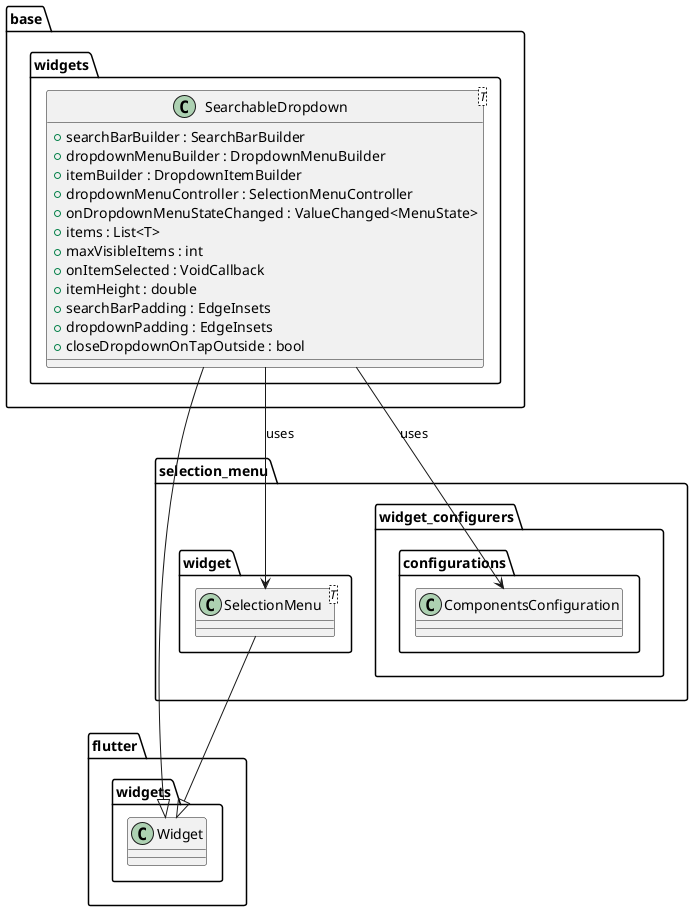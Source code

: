 @startuml

package flutter.widgets {
    class Widget {}
}

package base.widgets {
    class SearchableDropdown<T> {
        + searchBarBuilder : SearchBarBuilder
        + dropdownMenuBuilder : DropdownMenuBuilder
        + itemBuilder : DropdownItemBuilder
        + dropdownMenuController : SelectionMenuController
        + onDropdownMenuStateChanged : ValueChanged<MenuState>
        + items : List<T>
        + maxVisibleItems : int
        + onItemSelected : VoidCallback
        + itemHeight : double
        + searchBarPadding : EdgeInsets
        + dropdownPadding : EdgeInsets
        + closeDropdownOnTapOutside : bool
    }
}

package selection_menu {
    package widget {
        class SelectionMenu<T> {}
    }

    package widget_configurers.configurations {
        class ComponentsConfiguration {}
    }
}

SearchableDropdown --|> Widget
SearchableDropdown --> SelectionMenu : uses
SearchableDropdown --> ComponentsConfiguration : uses

SelectionMenu --|> Widget

@enduml

